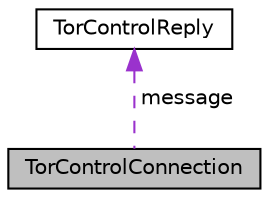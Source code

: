 digraph "TorControlConnection"
{
  edge [fontname="Helvetica",fontsize="10",labelfontname="Helvetica",labelfontsize="10"];
  node [fontname="Helvetica",fontsize="10",shape=record];
  Node1 [label="TorControlConnection",height=0.2,width=0.4,color="black", fillcolor="grey75", style="filled", fontcolor="black"];
  Node2 -> Node1 [dir="back",color="darkorchid3",fontsize="10",style="dashed",label=" message" ,fontname="Helvetica"];
  Node2 [label="TorControlReply",height=0.2,width=0.4,color="black", fillcolor="white", style="filled",URL="$d7/dea/class_tor_control_reply.html",tooltip="Reply from Tor, can be single or multi-line. "];
}
